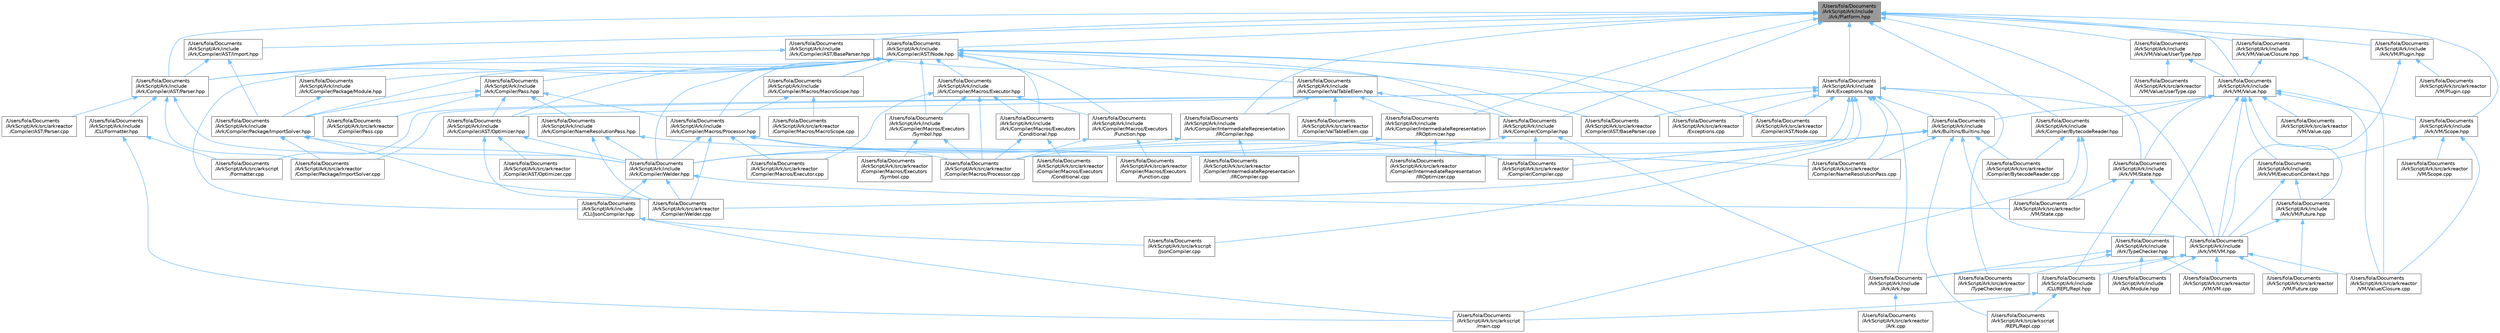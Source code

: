 digraph "/Users/fola/Documents/ArkScript/Ark/include/Ark/Platform.hpp"
{
 // INTERACTIVE_SVG=YES
 // LATEX_PDF_SIZE
  bgcolor="transparent";
  edge [fontname=Helvetica,fontsize=10,labelfontname=Helvetica,labelfontsize=10];
  node [fontname=Helvetica,fontsize=10,shape=box,height=0.2,width=0.4];
  Node1 [id="Node000001",label="/Users/fola/Documents\l/ArkScript/Ark/include\l/Ark/Platform.hpp",height=0.2,width=0.4,color="gray40", fillcolor="grey60", style="filled", fontcolor="black",tooltip="ArkScript configuration macros."];
  Node1 -> Node2 [id="edge1_Node000001_Node000002",dir="back",color="steelblue1",style="solid",tooltip=" "];
  Node2 [id="Node000002",label="/Users/fola/Documents\l/ArkScript/Ark/include\l/Ark/Compiler/AST/BaseParser.hpp",height=0.2,width=0.4,color="grey40", fillcolor="white", style="filled",URL="$d3/d70/BaseParser_8hpp.html",tooltip=" "];
  Node2 -> Node3 [id="edge2_Node000002_Node000003",dir="back",color="steelblue1",style="solid",tooltip=" "];
  Node3 [id="Node000003",label="/Users/fola/Documents\l/ArkScript/Ark/include\l/Ark/Compiler/AST/Parser.hpp",height=0.2,width=0.4,color="grey40", fillcolor="white", style="filled",URL="$d7/ddd/Parser_8hpp.html",tooltip="Parse ArkScript code, but do not handle any import declarations."];
  Node3 -> Node4 [id="edge3_Node000003_Node000004",dir="back",color="steelblue1",style="solid",tooltip=" "];
  Node4 [id="Node000004",label="/Users/fola/Documents\l/ArkScript/Ark/include\l/Ark/Compiler/Welder.hpp",height=0.2,width=0.4,color="grey40", fillcolor="white", style="filled",URL="$de/d8e/Welder_8hpp.html",tooltip="In charge of welding everything needed to compile code."];
  Node4 -> Node5 [id="edge4_Node000004_Node000005",dir="back",color="steelblue1",style="solid",tooltip=" "];
  Node5 [id="Node000005",label="/Users/fola/Documents\l/ArkScript/Ark/include\l/CLI/JsonCompiler.hpp",height=0.2,width=0.4,color="grey40", fillcolor="white", style="filled",URL="$dc/dfd/JsonCompiler_8hpp.html",tooltip=" "];
  Node5 -> Node6 [id="edge5_Node000005_Node000006",dir="back",color="steelblue1",style="solid",tooltip=" "];
  Node6 [id="Node000006",label="/Users/fola/Documents\l/ArkScript/Ark/src/arkscript\l/JsonCompiler.cpp",height=0.2,width=0.4,color="grey40", fillcolor="white", style="filled",URL="$db/d71/JsonCompiler_8cpp.html",tooltip=" "];
  Node5 -> Node7 [id="edge6_Node000005_Node000007",dir="back",color="steelblue1",style="solid",tooltip=" "];
  Node7 [id="Node000007",label="/Users/fola/Documents\l/ArkScript/Ark/src/arkscript\l/main.cpp",height=0.2,width=0.4,color="grey40", fillcolor="white", style="filled",URL="$df/d0a/main_8cpp.html",tooltip=" "];
  Node4 -> Node8 [id="edge7_Node000004_Node000008",dir="back",color="steelblue1",style="solid",tooltip=" "];
  Node8 [id="Node000008",label="/Users/fola/Documents\l/ArkScript/Ark/src/arkreactor\l/Compiler/Welder.cpp",height=0.2,width=0.4,color="grey40", fillcolor="white", style="filled",URL="$d3/df1/Welder_8cpp.html",tooltip=" "];
  Node4 -> Node9 [id="edge8_Node000004_Node000009",dir="back",color="steelblue1",style="solid",tooltip=" "];
  Node9 [id="Node000009",label="/Users/fola/Documents\l/ArkScript/Ark/src/arkreactor\l/VM/State.cpp",height=0.2,width=0.4,color="grey40", fillcolor="white", style="filled",URL="$d0/da0/State_8cpp.html",tooltip=" "];
  Node3 -> Node10 [id="edge9_Node000003_Node000010",dir="back",color="steelblue1",style="solid",tooltip=" "];
  Node10 [id="Node000010",label="/Users/fola/Documents\l/ArkScript/Ark/include\l/CLI/Formatter.hpp",height=0.2,width=0.4,color="grey40", fillcolor="white", style="filled",URL="$d9/d2e/Formatter_8hpp.html",tooltip=" "];
  Node10 -> Node11 [id="edge10_Node000010_Node000011",dir="back",color="steelblue1",style="solid",tooltip=" "];
  Node11 [id="Node000011",label="/Users/fola/Documents\l/ArkScript/Ark/src/arkscript\l/Formatter.cpp",height=0.2,width=0.4,color="grey40", fillcolor="white", style="filled",URL="$d2/d56/Formatter_8cpp.html",tooltip=" "];
  Node10 -> Node7 [id="edge11_Node000010_Node000007",dir="back",color="steelblue1",style="solid",tooltip=" "];
  Node3 -> Node12 [id="edge12_Node000003_Node000012",dir="back",color="steelblue1",style="solid",tooltip=" "];
  Node12 [id="Node000012",label="/Users/fola/Documents\l/ArkScript/Ark/src/arkreactor\l/Compiler/AST/Parser.cpp",height=0.2,width=0.4,color="grey40", fillcolor="white", style="filled",URL="$dc/df5/Parser_8cpp.html",tooltip=" "];
  Node3 -> Node13 [id="edge13_Node000003_Node000013",dir="back",color="steelblue1",style="solid",tooltip=" "];
  Node13 [id="Node000013",label="/Users/fola/Documents\l/ArkScript/Ark/src/arkreactor\l/Compiler/Package/ImportSolver.cpp",height=0.2,width=0.4,color="grey40", fillcolor="white", style="filled",URL="$d6/d41/ImportSolver_8cpp.html",tooltip=" "];
  Node2 -> Node14 [id="edge14_Node000002_Node000014",dir="back",color="steelblue1",style="solid",tooltip=" "];
  Node14 [id="Node000014",label="/Users/fola/Documents\l/ArkScript/Ark/src/arkreactor\l/Compiler/AST/BaseParser.cpp",height=0.2,width=0.4,color="grey40", fillcolor="white", style="filled",URL="$d9/d79/BaseParser_8cpp.html",tooltip=" "];
  Node1 -> Node15 [id="edge15_Node000001_Node000015",dir="back",color="steelblue1",style="solid",tooltip=" "];
  Node15 [id="Node000015",label="/Users/fola/Documents\l/ArkScript/Ark/include\l/Ark/Compiler/AST/Import.hpp",height=0.2,width=0.4,color="grey40", fillcolor="white", style="filled",URL="$d4/d32/Import_8hpp.html",tooltip=" "];
  Node15 -> Node3 [id="edge16_Node000015_Node000003",dir="back",color="steelblue1",style="solid",tooltip=" "];
  Node15 -> Node16 [id="edge17_Node000015_Node000016",dir="back",color="steelblue1",style="solid",tooltip=" "];
  Node16 [id="Node000016",label="/Users/fola/Documents\l/ArkScript/Ark/include\l/Ark/Compiler/Package/ImportSolver.hpp",height=0.2,width=0.4,color="grey40", fillcolor="white", style="filled",URL="$d1/db0/ImportSolver_8hpp.html",tooltip="Handle imports, resolve them with modules and everything."];
  Node16 -> Node4 [id="edge18_Node000016_Node000004",dir="back",color="steelblue1",style="solid",tooltip=" "];
  Node16 -> Node13 [id="edge19_Node000016_Node000013",dir="back",color="steelblue1",style="solid",tooltip=" "];
  Node16 -> Node8 [id="edge20_Node000016_Node000008",dir="back",color="steelblue1",style="solid",tooltip=" "];
  Node1 -> Node17 [id="edge21_Node000001_Node000017",dir="back",color="steelblue1",style="solid",tooltip=" "];
  Node17 [id="Node000017",label="/Users/fola/Documents\l/ArkScript/Ark/include\l/Ark/Compiler/AST/Node.hpp",height=0.2,width=0.4,color="grey40", fillcolor="white", style="filled",URL="$d7/dc6/Node_8hpp.html",tooltip="AST node used by the parser, optimizer and compiler."];
  Node17 -> Node18 [id="edge22_Node000017_Node000018",dir="back",color="steelblue1",style="solid",tooltip=" "];
  Node18 [id="Node000018",label="/Users/fola/Documents\l/ArkScript/Ark/include\l/Ark/Compiler/AST/Optimizer.hpp",height=0.2,width=0.4,color="grey40", fillcolor="white", style="filled",URL="$db/d93/Optimizer_8hpp.html",tooltip="Optimizes a given ArkScript AST."];
  Node18 -> Node4 [id="edge23_Node000018_Node000004",dir="back",color="steelblue1",style="solid",tooltip=" "];
  Node18 -> Node19 [id="edge24_Node000018_Node000019",dir="back",color="steelblue1",style="solid",tooltip=" "];
  Node19 [id="Node000019",label="/Users/fola/Documents\l/ArkScript/Ark/src/arkreactor\l/Compiler/AST/Optimizer.cpp",height=0.2,width=0.4,color="grey40", fillcolor="white", style="filled",URL="$d2/dc5/Optimizer_8cpp.html",tooltip=" "];
  Node18 -> Node8 [id="edge25_Node000018_Node000008",dir="back",color="steelblue1",style="solid",tooltip=" "];
  Node17 -> Node3 [id="edge26_Node000017_Node000003",dir="back",color="steelblue1",style="solid",tooltip=" "];
  Node17 -> Node20 [id="edge27_Node000017_Node000020",dir="back",color="steelblue1",style="solid",tooltip=" "];
  Node20 [id="Node000020",label="/Users/fola/Documents\l/ArkScript/Ark/include\l/Ark/Compiler/Compiler.hpp",height=0.2,width=0.4,color="grey40", fillcolor="white", style="filled",URL="$d8/d0f/Compiler_8hpp.html",tooltip="ArkScript compiler is in charge of transforming the AST into bytecode."];
  Node20 -> Node21 [id="edge28_Node000020_Node000021",dir="back",color="steelblue1",style="solid",tooltip=" "];
  Node21 [id="Node000021",label="/Users/fola/Documents\l/ArkScript/Ark/include\l/Ark/Ark.hpp",height=0.2,width=0.4,color="grey40", fillcolor="white", style="filled",URL="$d3/d7e/Ark_8hpp.html",tooltip="Includes the needed files to start using ArkScript."];
  Node21 -> Node22 [id="edge29_Node000021_Node000022",dir="back",color="steelblue1",style="solid",tooltip=" "];
  Node22 [id="Node000022",label="/Users/fola/Documents\l/ArkScript/Ark/src/arkreactor\l/Ark.cpp",height=0.2,width=0.4,color="grey40", fillcolor="white", style="filled",URL="$dc/d32/Ark_8cpp.html",tooltip=" "];
  Node20 -> Node4 [id="edge30_Node000020_Node000004",dir="back",color="steelblue1",style="solid",tooltip=" "];
  Node20 -> Node23 [id="edge31_Node000020_Node000023",dir="back",color="steelblue1",style="solid",tooltip=" "];
  Node23 [id="Node000023",label="/Users/fola/Documents\l/ArkScript/Ark/src/arkreactor\l/Compiler/Compiler.cpp",height=0.2,width=0.4,color="grey40", fillcolor="white", style="filled",URL="$de/dfa/Compiler_8cpp.html",tooltip=" "];
  Node17 -> Node24 [id="edge32_Node000017_Node000024",dir="back",color="steelblue1",style="solid",tooltip=" "];
  Node24 [id="Node000024",label="/Users/fola/Documents\l/ArkScript/Ark/include\l/Ark/Compiler/Macros/Executor.hpp",height=0.2,width=0.4,color="grey40", fillcolor="white", style="filled",URL="$d4/d1a/Executor_8hpp.html",tooltip="The base class for all MacroExecutors."];
  Node24 -> Node25 [id="edge33_Node000024_Node000025",dir="back",color="steelblue1",style="solid",tooltip=" "];
  Node25 [id="Node000025",label="/Users/fola/Documents\l/ArkScript/Ark/include\l/Ark/Compiler/Macros/Executors\l/Conditional.hpp",height=0.2,width=0.4,color="grey40", fillcolor="white", style="filled",URL="$da/dc2/Conditional_8hpp.html",tooltip="Executor for Conditional Macros."];
  Node25 -> Node26 [id="edge34_Node000025_Node000026",dir="back",color="steelblue1",style="solid",tooltip=" "];
  Node26 [id="Node000026",label="/Users/fola/Documents\l/ArkScript/Ark/src/arkreactor\l/Compiler/Macros/Executors\l/Conditional.cpp",height=0.2,width=0.4,color="grey40", fillcolor="white", style="filled",URL="$de/d04/Conditional_8cpp.html",tooltip=" "];
  Node25 -> Node27 [id="edge35_Node000025_Node000027",dir="back",color="steelblue1",style="solid",tooltip=" "];
  Node27 [id="Node000027",label="/Users/fola/Documents\l/ArkScript/Ark/src/arkreactor\l/Compiler/Macros/Processor.cpp",height=0.2,width=0.4,color="grey40", fillcolor="white", style="filled",URL="$d6/d69/Processor_8cpp.html",tooltip=" "];
  Node24 -> Node28 [id="edge36_Node000024_Node000028",dir="back",color="steelblue1",style="solid",tooltip=" "];
  Node28 [id="Node000028",label="/Users/fola/Documents\l/ArkScript/Ark/include\l/Ark/Compiler/Macros/Executors\l/Function.hpp",height=0.2,width=0.4,color="grey40", fillcolor="white", style="filled",URL="$d4/d59/Function_8hpp.html",tooltip="Executor for List Macros."];
  Node28 -> Node29 [id="edge37_Node000028_Node000029",dir="back",color="steelblue1",style="solid",tooltip=" "];
  Node29 [id="Node000029",label="/Users/fola/Documents\l/ArkScript/Ark/src/arkreactor\l/Compiler/Macros/Executors\l/Function.cpp",height=0.2,width=0.4,color="grey40", fillcolor="white", style="filled",URL="$dc/dd4/Function_8cpp.html",tooltip=" "];
  Node28 -> Node27 [id="edge38_Node000028_Node000027",dir="back",color="steelblue1",style="solid",tooltip=" "];
  Node24 -> Node30 [id="edge39_Node000024_Node000030",dir="back",color="steelblue1",style="solid",tooltip=" "];
  Node30 [id="Node000030",label="/Users/fola/Documents\l/ArkScript/Ark/include\l/Ark/Compiler/Macros/Executors\l/Symbol.hpp",height=0.2,width=0.4,color="grey40", fillcolor="white", style="filled",URL="$dc/dce/Symbol_8hpp.html",tooltip="Executor for Symbol Macros."];
  Node30 -> Node31 [id="edge40_Node000030_Node000031",dir="back",color="steelblue1",style="solid",tooltip=" "];
  Node31 [id="Node000031",label="/Users/fola/Documents\l/ArkScript/Ark/src/arkreactor\l/Compiler/Macros/Executors\l/Symbol.cpp",height=0.2,width=0.4,color="grey40", fillcolor="white", style="filled",URL="$d8/d0b/Symbol_8cpp.html",tooltip=" "];
  Node30 -> Node27 [id="edge41_Node000030_Node000027",dir="back",color="steelblue1",style="solid",tooltip=" "];
  Node24 -> Node32 [id="edge42_Node000024_Node000032",dir="back",color="steelblue1",style="solid",tooltip=" "];
  Node32 [id="Node000032",label="/Users/fola/Documents\l/ArkScript/Ark/src/arkreactor\l/Compiler/Macros/Executor.cpp",height=0.2,width=0.4,color="grey40", fillcolor="white", style="filled",URL="$d1/da9/Executor_8cpp.html",tooltip=" "];
  Node24 -> Node27 [id="edge43_Node000024_Node000027",dir="back",color="steelblue1",style="solid",tooltip=" "];
  Node17 -> Node25 [id="edge44_Node000017_Node000025",dir="back",color="steelblue1",style="solid",tooltip=" "];
  Node17 -> Node28 [id="edge45_Node000017_Node000028",dir="back",color="steelblue1",style="solid",tooltip=" "];
  Node17 -> Node30 [id="edge46_Node000017_Node000030",dir="back",color="steelblue1",style="solid",tooltip=" "];
  Node17 -> Node33 [id="edge47_Node000017_Node000033",dir="back",color="steelblue1",style="solid",tooltip=" "];
  Node33 [id="Node000033",label="/Users/fola/Documents\l/ArkScript/Ark/include\l/Ark/Compiler/Macros/MacroScope.hpp",height=0.2,width=0.4,color="grey40", fillcolor="white", style="filled",URL="$d7/dfb/MacroScope_8hpp.html",tooltip="Defines tools to handle macro definitions."];
  Node33 -> Node34 [id="edge48_Node000033_Node000034",dir="back",color="steelblue1",style="solid",tooltip=" "];
  Node34 [id="Node000034",label="/Users/fola/Documents\l/ArkScript/Ark/include\l/Ark/Compiler/Macros/Processor.hpp",height=0.2,width=0.4,color="grey40", fillcolor="white", style="filled",URL="$de/db1/Processor_8hpp.html",tooltip="Handles the macros and their expansion in ArkScript source code."];
  Node34 -> Node4 [id="edge49_Node000034_Node000004",dir="back",color="steelblue1",style="solid",tooltip=" "];
  Node34 -> Node23 [id="edge50_Node000034_Node000023",dir="back",color="steelblue1",style="solid",tooltip=" "];
  Node34 -> Node32 [id="edge51_Node000034_Node000032",dir="back",color="steelblue1",style="solid",tooltip=" "];
  Node34 -> Node27 [id="edge52_Node000034_Node000027",dir="back",color="steelblue1",style="solid",tooltip=" "];
  Node34 -> Node8 [id="edge53_Node000034_Node000008",dir="back",color="steelblue1",style="solid",tooltip=" "];
  Node33 -> Node35 [id="edge54_Node000033_Node000035",dir="back",color="steelblue1",style="solid",tooltip=" "];
  Node35 [id="Node000035",label="/Users/fola/Documents\l/ArkScript/Ark/src/arkreactor\l/Compiler/Macros/MacroScope.cpp",height=0.2,width=0.4,color="grey40", fillcolor="white", style="filled",URL="$df/d82/MacroScope_8cpp.html",tooltip=" "];
  Node17 -> Node34 [id="edge55_Node000017_Node000034",dir="back",color="steelblue1",style="solid",tooltip=" "];
  Node17 -> Node16 [id="edge56_Node000017_Node000016",dir="back",color="steelblue1",style="solid",tooltip=" "];
  Node17 -> Node36 [id="edge57_Node000017_Node000036",dir="back",color="steelblue1",style="solid",tooltip=" "];
  Node36 [id="Node000036",label="/Users/fola/Documents\l/ArkScript/Ark/include\l/Ark/Compiler/Package/Module.hpp",height=0.2,width=0.4,color="grey40", fillcolor="white", style="filled",URL="$dd/db3/Compiler_2Package_2Module_8hpp.html",tooltip=" "];
  Node36 -> Node16 [id="edge58_Node000036_Node000016",dir="back",color="steelblue1",style="solid",tooltip=" "];
  Node17 -> Node37 [id="edge59_Node000017_Node000037",dir="back",color="steelblue1",style="solid",tooltip=" "];
  Node37 [id="Node000037",label="/Users/fola/Documents\l/ArkScript/Ark/include\l/Ark/Compiler/Pass.hpp",height=0.2,width=0.4,color="grey40", fillcolor="white", style="filled",URL="$df/d5f/Pass_8hpp.html",tooltip="Interface for a compiler pass (take in an AST, output an AST)"];
  Node37 -> Node18 [id="edge60_Node000037_Node000018",dir="back",color="steelblue1",style="solid",tooltip=" "];
  Node37 -> Node34 [id="edge61_Node000037_Node000034",dir="back",color="steelblue1",style="solid",tooltip=" "];
  Node37 -> Node38 [id="edge62_Node000037_Node000038",dir="back",color="steelblue1",style="solid",tooltip=" "];
  Node38 [id="Node000038",label="/Users/fola/Documents\l/ArkScript/Ark/include\l/Ark/Compiler/NameResolutionPass.hpp",height=0.2,width=0.4,color="grey40", fillcolor="white", style="filled",URL="$d4/de8/NameResolutionPass_8hpp.html",tooltip=" "];
  Node38 -> Node4 [id="edge63_Node000038_Node000004",dir="back",color="steelblue1",style="solid",tooltip=" "];
  Node38 -> Node39 [id="edge64_Node000038_Node000039",dir="back",color="steelblue1",style="solid",tooltip=" "];
  Node39 [id="Node000039",label="/Users/fola/Documents\l/ArkScript/Ark/src/arkreactor\l/Compiler/NameResolutionPass.cpp",height=0.2,width=0.4,color="grey40", fillcolor="white", style="filled",URL="$de/dd7/NameResolutionPass_8cpp.html",tooltip=" "];
  Node38 -> Node8 [id="edge65_Node000038_Node000008",dir="back",color="steelblue1",style="solid",tooltip=" "];
  Node37 -> Node16 [id="edge66_Node000037_Node000016",dir="back",color="steelblue1",style="solid",tooltip=" "];
  Node37 -> Node40 [id="edge67_Node000037_Node000040",dir="back",color="steelblue1",style="solid",tooltip=" "];
  Node40 [id="Node000040",label="/Users/fola/Documents\l/ArkScript/Ark/src/arkreactor\l/Compiler/Pass.cpp",height=0.2,width=0.4,color="grey40", fillcolor="white", style="filled",URL="$d8/d54/Pass_8cpp.html",tooltip=" "];
  Node17 -> Node41 [id="edge68_Node000017_Node000041",dir="back",color="steelblue1",style="solid",tooltip=" "];
  Node41 [id="Node000041",label="/Users/fola/Documents\l/ArkScript/Ark/include\l/Ark/Compiler/ValTableElem.hpp",height=0.2,width=0.4,color="grey40", fillcolor="white", style="filled",URL="$dd/de7/ValTableElem_8hpp.html",tooltip="The basic value type handled by the compiler."];
  Node41 -> Node20 [id="edge69_Node000041_Node000020",dir="back",color="steelblue1",style="solid",tooltip=" "];
  Node41 -> Node42 [id="edge70_Node000041_Node000042",dir="back",color="steelblue1",style="solid",tooltip=" "];
  Node42 [id="Node000042",label="/Users/fola/Documents\l/ArkScript/Ark/include\l/Ark/Compiler/IntermediateRepresentation\l/IRCompiler.hpp",height=0.2,width=0.4,color="grey40", fillcolor="white", style="filled",URL="$df/d86/IRCompiler_8hpp.html",tooltip="Compile the intermediate representation to bytecode."];
  Node42 -> Node4 [id="edge71_Node000042_Node000004",dir="back",color="steelblue1",style="solid",tooltip=" "];
  Node42 -> Node43 [id="edge72_Node000042_Node000043",dir="back",color="steelblue1",style="solid",tooltip=" "];
  Node43 [id="Node000043",label="/Users/fola/Documents\l/ArkScript/Ark/src/arkreactor\l/Compiler/IntermediateRepresentation\l/IRCompiler.cpp",height=0.2,width=0.4,color="grey40", fillcolor="white", style="filled",URL="$d1/dfa/IRCompiler_8cpp.html",tooltip=" "];
  Node41 -> Node44 [id="edge73_Node000041_Node000044",dir="back",color="steelblue1",style="solid",tooltip=" "];
  Node44 [id="Node000044",label="/Users/fola/Documents\l/ArkScript/Ark/include\l/Ark/Compiler/IntermediateRepresentation\l/IROptimizer.hpp",height=0.2,width=0.4,color="grey40", fillcolor="white", style="filled",URL="$d0/de2/IROptimizer_8hpp.html",tooltip="Optimize IR based on IR entity grouped by 2 (or more)"];
  Node44 -> Node4 [id="edge74_Node000044_Node000004",dir="back",color="steelblue1",style="solid",tooltip=" "];
  Node44 -> Node45 [id="edge75_Node000044_Node000045",dir="back",color="steelblue1",style="solid",tooltip=" "];
  Node45 [id="Node000045",label="/Users/fola/Documents\l/ArkScript/Ark/src/arkreactor\l/Compiler/IntermediateRepresentation\l/IROptimizer.cpp",height=0.2,width=0.4,color="grey40", fillcolor="white", style="filled",URL="$d0/da9/IROptimizer_8cpp.html",tooltip=" "];
  Node41 -> Node46 [id="edge76_Node000041_Node000046",dir="back",color="steelblue1",style="solid",tooltip=" "];
  Node46 [id="Node000046",label="/Users/fola/Documents\l/ArkScript/Ark/src/arkreactor\l/Compiler/ValTableElem.cpp",height=0.2,width=0.4,color="grey40", fillcolor="white", style="filled",URL="$d9/d93/ValTableElem_8cpp.html",tooltip=" "];
  Node17 -> Node4 [id="edge77_Node000017_Node000004",dir="back",color="steelblue1",style="solid",tooltip=" "];
  Node17 -> Node5 [id="edge78_Node000017_Node000005",dir="back",color="steelblue1",style="solid",tooltip=" "];
  Node17 -> Node47 [id="edge79_Node000017_Node000047",dir="back",color="steelblue1",style="solid",tooltip=" "];
  Node47 [id="Node000047",label="/Users/fola/Documents\l/ArkScript/Ark/src/arkreactor\l/Compiler/AST/Node.cpp",height=0.2,width=0.4,color="grey40", fillcolor="white", style="filled",URL="$dc/d73/Node_8cpp.html",tooltip=" "];
  Node17 -> Node48 [id="edge80_Node000017_Node000048",dir="back",color="steelblue1",style="solid",tooltip=" "];
  Node48 [id="Node000048",label="/Users/fola/Documents\l/ArkScript/Ark/src/arkreactor\l/Exceptions.cpp",height=0.2,width=0.4,color="grey40", fillcolor="white", style="filled",URL="$d6/dd1/Exceptions_8cpp.html",tooltip=" "];
  Node1 -> Node3 [id="edge81_Node000001_Node000003",dir="back",color="steelblue1",style="solid",tooltip=" "];
  Node1 -> Node49 [id="edge82_Node000001_Node000049",dir="back",color="steelblue1",style="solid",tooltip=" "];
  Node49 [id="Node000049",label="/Users/fola/Documents\l/ArkScript/Ark/include\l/Ark/Compiler/BytecodeReader.hpp",height=0.2,width=0.4,color="grey40", fillcolor="white", style="filled",URL="$d1/d84/BytecodeReader_8hpp.html",tooltip="A bytecode disassembler for ArkScript."];
  Node49 -> Node50 [id="edge83_Node000049_Node000050",dir="back",color="steelblue1",style="solid",tooltip=" "];
  Node50 [id="Node000050",label="/Users/fola/Documents\l/ArkScript/Ark/src/arkreactor\l/Compiler/BytecodeReader.cpp",height=0.2,width=0.4,color="grey40", fillcolor="white", style="filled",URL="$d5/d36/BytecodeReader_8cpp.html",tooltip=" "];
  Node49 -> Node9 [id="edge84_Node000049_Node000009",dir="back",color="steelblue1",style="solid",tooltip=" "];
  Node49 -> Node7 [id="edge85_Node000049_Node000007",dir="back",color="steelblue1",style="solid",tooltip=" "];
  Node1 -> Node20 [id="edge86_Node000001_Node000020",dir="back",color="steelblue1",style="solid",tooltip=" "];
  Node1 -> Node42 [id="edge87_Node000001_Node000042",dir="back",color="steelblue1",style="solid",tooltip=" "];
  Node1 -> Node44 [id="edge88_Node000001_Node000044",dir="back",color="steelblue1",style="solid",tooltip=" "];
  Node1 -> Node51 [id="edge89_Node000001_Node000051",dir="back",color="steelblue1",style="solid",tooltip=" "];
  Node51 [id="Node000051",label="/Users/fola/Documents\l/ArkScript/Ark/include\l/Ark/Exceptions.hpp",height=0.2,width=0.4,color="grey40", fillcolor="white", style="filled",URL="$d2/de9/Exceptions_8hpp.html",tooltip="ArkScript homemade exceptions."];
  Node51 -> Node21 [id="edge90_Node000051_Node000021",dir="back",color="steelblue1",style="solid",tooltip=" "];
  Node51 -> Node52 [id="edge91_Node000051_Node000052",dir="back",color="steelblue1",style="solid",tooltip=" "];
  Node52 [id="Node000052",label="/Users/fola/Documents\l/ArkScript/Ark/include\l/Ark/Builtins/Builtins.hpp",height=0.2,width=0.4,color="grey40", fillcolor="white", style="filled",URL="$da/d84/Builtins_8hpp.html",tooltip="Host the declaration of all the ArkScript builtins."];
  Node52 -> Node53 [id="edge92_Node000052_Node000053",dir="back",color="steelblue1",style="solid",tooltip=" "];
  Node53 [id="Node000053",label="/Users/fola/Documents\l/ArkScript/Ark/include\l/Ark/VM/VM.hpp",height=0.2,width=0.4,color="grey40", fillcolor="white", style="filled",URL="$d1/d91/VM_8hpp.html",tooltip="The ArkScript virtual machine."];
  Node53 -> Node21 [id="edge93_Node000053_Node000021",dir="back",color="steelblue1",style="solid",tooltip=" "];
  Node53 -> Node54 [id="edge94_Node000053_Node000054",dir="back",color="steelblue1",style="solid",tooltip=" "];
  Node54 [id="Node000054",label="/Users/fola/Documents\l/ArkScript/Ark/include\l/Ark/Module.hpp",height=0.2,width=0.4,color="grey40", fillcolor="white", style="filled",URL="$d5/d44/Module_8hpp.html",tooltip=" "];
  Node53 -> Node55 [id="edge95_Node000053_Node000055",dir="back",color="steelblue1",style="solid",tooltip=" "];
  Node55 [id="Node000055",label="/Users/fola/Documents\l/ArkScript/Ark/include\l/CLI/REPL/Repl.hpp",height=0.2,width=0.4,color="grey40", fillcolor="white", style="filled",URL="$d5/da5/Repl_8hpp.html",tooltip="ArkScript REPL - Read Eval Print Loop."];
  Node55 -> Node56 [id="edge96_Node000055_Node000056",dir="back",color="steelblue1",style="solid",tooltip=" "];
  Node56 [id="Node000056",label="/Users/fola/Documents\l/ArkScript/Ark/src/arkscript\l/REPL/Repl.cpp",height=0.2,width=0.4,color="grey40", fillcolor="white", style="filled",URL="$d7/d46/Repl_8cpp.html",tooltip=" "];
  Node55 -> Node7 [id="edge97_Node000055_Node000007",dir="back",color="steelblue1",style="solid",tooltip=" "];
  Node53 -> Node57 [id="edge98_Node000053_Node000057",dir="back",color="steelblue1",style="solid",tooltip=" "];
  Node57 [id="Node000057",label="/Users/fola/Documents\l/ArkScript/Ark/src/arkreactor\l/VM/Future.cpp",height=0.2,width=0.4,color="grey40", fillcolor="white", style="filled",URL="$d4/dc9/Future_8cpp.html",tooltip=" "];
  Node53 -> Node58 [id="edge99_Node000053_Node000058",dir="back",color="steelblue1",style="solid",tooltip=" "];
  Node58 [id="Node000058",label="/Users/fola/Documents\l/ArkScript/Ark/src/arkreactor\l/VM/VM.cpp",height=0.2,width=0.4,color="grey40", fillcolor="white", style="filled",URL="$d2/d27/VM_8cpp.html",tooltip=" "];
  Node53 -> Node59 [id="edge100_Node000053_Node000059",dir="back",color="steelblue1",style="solid",tooltip=" "];
  Node59 [id="Node000059",label="/Users/fola/Documents\l/ArkScript/Ark/src/arkreactor\l/VM/Value/Closure.cpp",height=0.2,width=0.4,color="grey40", fillcolor="white", style="filled",URL="$d1/db2/Closure_8cpp.html",tooltip=" "];
  Node52 -> Node50 [id="edge101_Node000052_Node000050",dir="back",color="steelblue1",style="solid",tooltip=" "];
  Node52 -> Node23 [id="edge102_Node000052_Node000023",dir="back",color="steelblue1",style="solid",tooltip=" "];
  Node52 -> Node27 [id="edge103_Node000052_Node000027",dir="back",color="steelblue1",style="solid",tooltip=" "];
  Node52 -> Node39 [id="edge104_Node000052_Node000039",dir="back",color="steelblue1",style="solid",tooltip=" "];
  Node52 -> Node56 [id="edge105_Node000052_Node000056",dir="back",color="steelblue1",style="solid",tooltip=" "];
  Node51 -> Node18 [id="edge106_Node000051_Node000018",dir="back",color="steelblue1",style="solid",tooltip=" "];
  Node51 -> Node60 [id="edge107_Node000051_Node000060",dir="back",color="steelblue1",style="solid",tooltip=" "];
  Node60 [id="Node000060",label="/Users/fola/Documents\l/ArkScript/Ark/include\l/Ark/VM/State.hpp",height=0.2,width=0.4,color="grey40", fillcolor="white", style="filled",URL="$d0/db5/State_8hpp.html",tooltip="State used by the virtual machine: it loads the bytecode, can compile it if needed,..."];
  Node60 -> Node53 [id="edge108_Node000060_Node000053",dir="back",color="steelblue1",style="solid",tooltip=" "];
  Node60 -> Node55 [id="edge109_Node000060_Node000055",dir="back",color="steelblue1",style="solid",tooltip=" "];
  Node60 -> Node9 [id="edge110_Node000060_Node000009",dir="back",color="steelblue1",style="solid",tooltip=" "];
  Node51 -> Node14 [id="edge111_Node000051_Node000014",dir="back",color="steelblue1",style="solid",tooltip=" "];
  Node51 -> Node47 [id="edge112_Node000051_Node000047",dir="back",color="steelblue1",style="solid",tooltip=" "];
  Node51 -> Node27 [id="edge113_Node000051_Node000027",dir="back",color="steelblue1",style="solid",tooltip=" "];
  Node51 -> Node39 [id="edge114_Node000051_Node000039",dir="back",color="steelblue1",style="solid",tooltip=" "];
  Node51 -> Node13 [id="edge115_Node000051_Node000013",dir="back",color="steelblue1",style="solid",tooltip=" "];
  Node51 -> Node8 [id="edge116_Node000051_Node000008",dir="back",color="steelblue1",style="solid",tooltip=" "];
  Node51 -> Node48 [id="edge117_Node000051_Node000048",dir="back",color="steelblue1",style="solid",tooltip=" "];
  Node51 -> Node61 [id="edge118_Node000051_Node000061",dir="back",color="steelblue1",style="solid",tooltip=" "];
  Node61 [id="Node000061",label="/Users/fola/Documents\l/ArkScript/Ark/src/arkreactor\l/TypeChecker.cpp",height=0.2,width=0.4,color="grey40", fillcolor="white", style="filled",URL="$d6/d9a/TypeChecker_8cpp.html",tooltip=" "];
  Node51 -> Node11 [id="edge119_Node000051_Node000011",dir="back",color="steelblue1",style="solid",tooltip=" "];
  Node51 -> Node6 [id="edge120_Node000051_Node000006",dir="back",color="steelblue1",style="solid",tooltip=" "];
  Node1 -> Node62 [id="edge121_Node000001_Node000062",dir="back",color="steelblue1",style="solid",tooltip=" "];
  Node62 [id="Node000062",label="/Users/fola/Documents\l/ArkScript/Ark/include\l/Ark/VM/Plugin.hpp",height=0.2,width=0.4,color="grey40", fillcolor="white", style="filled",URL="$db/d0e/Plugin_8hpp.html",tooltip="Loads .dll/.so/.dynlib files."];
  Node62 -> Node53 [id="edge122_Node000062_Node000053",dir="back",color="steelblue1",style="solid",tooltip=" "];
  Node62 -> Node63 [id="edge123_Node000062_Node000063",dir="back",color="steelblue1",style="solid",tooltip=" "];
  Node63 [id="Node000063",label="/Users/fola/Documents\l/ArkScript/Ark/src/arkreactor\l/VM/Plugin.cpp",height=0.2,width=0.4,color="grey40", fillcolor="white", style="filled",URL="$dc/d87/Plugin_8cpp.html",tooltip=" "];
  Node1 -> Node64 [id="edge124_Node000001_Node000064",dir="back",color="steelblue1",style="solid",tooltip=" "];
  Node64 [id="Node000064",label="/Users/fola/Documents\l/ArkScript/Ark/include\l/Ark/VM/Scope.hpp",height=0.2,width=0.4,color="grey40", fillcolor="white", style="filled",URL="$d8/dcd/Scope_8hpp.html",tooltip="The virtual machine scope system."];
  Node64 -> Node65 [id="edge125_Node000064_Node000065",dir="back",color="steelblue1",style="solid",tooltip=" "];
  Node65 [id="Node000065",label="/Users/fola/Documents\l/ArkScript/Ark/include\l/Ark/VM/ExecutionContext.hpp",height=0.2,width=0.4,color="grey40", fillcolor="white", style="filled",URL="$db/df6/ExecutionContext_8hpp.html",tooltip="Keeping track of the internal data needed by the VM."];
  Node65 -> Node66 [id="edge126_Node000065_Node000066",dir="back",color="steelblue1",style="solid",tooltip=" "];
  Node66 [id="Node000066",label="/Users/fola/Documents\l/ArkScript/Ark/include\l/Ark/VM/Future.hpp",height=0.2,width=0.4,color="grey40", fillcolor="white", style="filled",URL="$d0/dda/Future_8hpp.html",tooltip=" "];
  Node66 -> Node53 [id="edge127_Node000066_Node000053",dir="back",color="steelblue1",style="solid",tooltip=" "];
  Node66 -> Node57 [id="edge128_Node000066_Node000057",dir="back",color="steelblue1",style="solid",tooltip=" "];
  Node65 -> Node53 [id="edge129_Node000065_Node000053",dir="back",color="steelblue1",style="solid",tooltip=" "];
  Node64 -> Node67 [id="edge130_Node000064_Node000067",dir="back",color="steelblue1",style="solid",tooltip=" "];
  Node67 [id="Node000067",label="/Users/fola/Documents\l/ArkScript/Ark/src/arkreactor\l/VM/Scope.cpp",height=0.2,width=0.4,color="grey40", fillcolor="white", style="filled",URL="$d5/d04/Scope_8cpp.html",tooltip=" "];
  Node64 -> Node59 [id="edge131_Node000064_Node000059",dir="back",color="steelblue1",style="solid",tooltip=" "];
  Node1 -> Node53 [id="edge132_Node000001_Node000053",dir="back",color="steelblue1",style="solid",tooltip=" "];
  Node1 -> Node68 [id="edge133_Node000001_Node000068",dir="back",color="steelblue1",style="solid",tooltip=" "];
  Node68 [id="Node000068",label="/Users/fola/Documents\l/ArkScript/Ark/include\l/Ark/VM/Value.hpp",height=0.2,width=0.4,color="grey40", fillcolor="white", style="filled",URL="$de/dfd/Value_8hpp.html",tooltip=" "];
  Node68 -> Node52 [id="edge134_Node000068_Node000052",dir="back",color="steelblue1",style="solid",tooltip=" "];
  Node68 -> Node49 [id="edge135_Node000068_Node000049",dir="back",color="steelblue1",style="solid",tooltip=" "];
  Node68 -> Node69 [id="edge136_Node000068_Node000069",dir="back",color="steelblue1",style="solid",tooltip=" "];
  Node69 [id="Node000069",label="/Users/fola/Documents\l/ArkScript/Ark/include\l/Ark/TypeChecker.hpp",height=0.2,width=0.4,color="grey40", fillcolor="white", style="filled",URL="$db/d5e/TypeChecker_8hpp.html",tooltip=" "];
  Node69 -> Node21 [id="edge137_Node000069_Node000021",dir="back",color="steelblue1",style="solid",tooltip=" "];
  Node69 -> Node54 [id="edge138_Node000069_Node000054",dir="back",color="steelblue1",style="solid",tooltip=" "];
  Node69 -> Node61 [id="edge139_Node000069_Node000061",dir="back",color="steelblue1",style="solid",tooltip=" "];
  Node69 -> Node58 [id="edge140_Node000069_Node000058",dir="back",color="steelblue1",style="solid",tooltip=" "];
  Node68 -> Node65 [id="edge141_Node000068_Node000065",dir="back",color="steelblue1",style="solid",tooltip=" "];
  Node68 -> Node66 [id="edge142_Node000068_Node000066",dir="back",color="steelblue1",style="solid",tooltip=" "];
  Node68 -> Node64 [id="edge143_Node000068_Node000064",dir="back",color="steelblue1",style="solid",tooltip=" "];
  Node68 -> Node60 [id="edge144_Node000068_Node000060",dir="back",color="steelblue1",style="solid",tooltip=" "];
  Node68 -> Node53 [id="edge145_Node000068_Node000053",dir="back",color="steelblue1",style="solid",tooltip=" "];
  Node68 -> Node70 [id="edge146_Node000068_Node000070",dir="back",color="steelblue1",style="solid",tooltip=" "];
  Node70 [id="Node000070",label="/Users/fola/Documents\l/ArkScript/Ark/src/arkreactor\l/VM/Value.cpp",height=0.2,width=0.4,color="grey40", fillcolor="white", style="filled",URL="$d1/d74/Value_8cpp.html",tooltip=" "];
  Node68 -> Node59 [id="edge147_Node000068_Node000059",dir="back",color="steelblue1",style="solid",tooltip=" "];
  Node1 -> Node71 [id="edge148_Node000001_Node000071",dir="back",color="steelblue1",style="solid",tooltip=" "];
  Node71 [id="Node000071",label="/Users/fola/Documents\l/ArkScript/Ark/include\l/Ark/VM/Value/Closure.hpp",height=0.2,width=0.4,color="grey40", fillcolor="white", style="filled",URL="$dc/dd5/Closure_8hpp.html",tooltip="Subtype of the value type, handling closures."];
  Node71 -> Node68 [id="edge149_Node000071_Node000068",dir="back",color="steelblue1",style="solid",tooltip=" "];
  Node71 -> Node59 [id="edge150_Node000071_Node000059",dir="back",color="steelblue1",style="solid",tooltip=" "];
  Node1 -> Node72 [id="edge151_Node000001_Node000072",dir="back",color="steelblue1",style="solid",tooltip=" "];
  Node72 [id="Node000072",label="/Users/fola/Documents\l/ArkScript/Ark/include\l/Ark/VM/Value/UserType.hpp",height=0.2,width=0.4,color="grey40", fillcolor="white", style="filled",URL="$dc/d3d/UserType_8hpp.html",tooltip="Subtype of the value, capable of handling any C++ type."];
  Node72 -> Node68 [id="edge152_Node000072_Node000068",dir="back",color="steelblue1",style="solid",tooltip=" "];
  Node72 -> Node73 [id="edge153_Node000072_Node000073",dir="back",color="steelblue1",style="solid",tooltip=" "];
  Node73 [id="Node000073",label="/Users/fola/Documents\l/ArkScript/Ark/src/arkreactor\l/VM/Value/UserType.cpp",height=0.2,width=0.4,color="grey40", fillcolor="white", style="filled",URL="$d6/d0f/UserType_8cpp.html",tooltip=" "];
}
